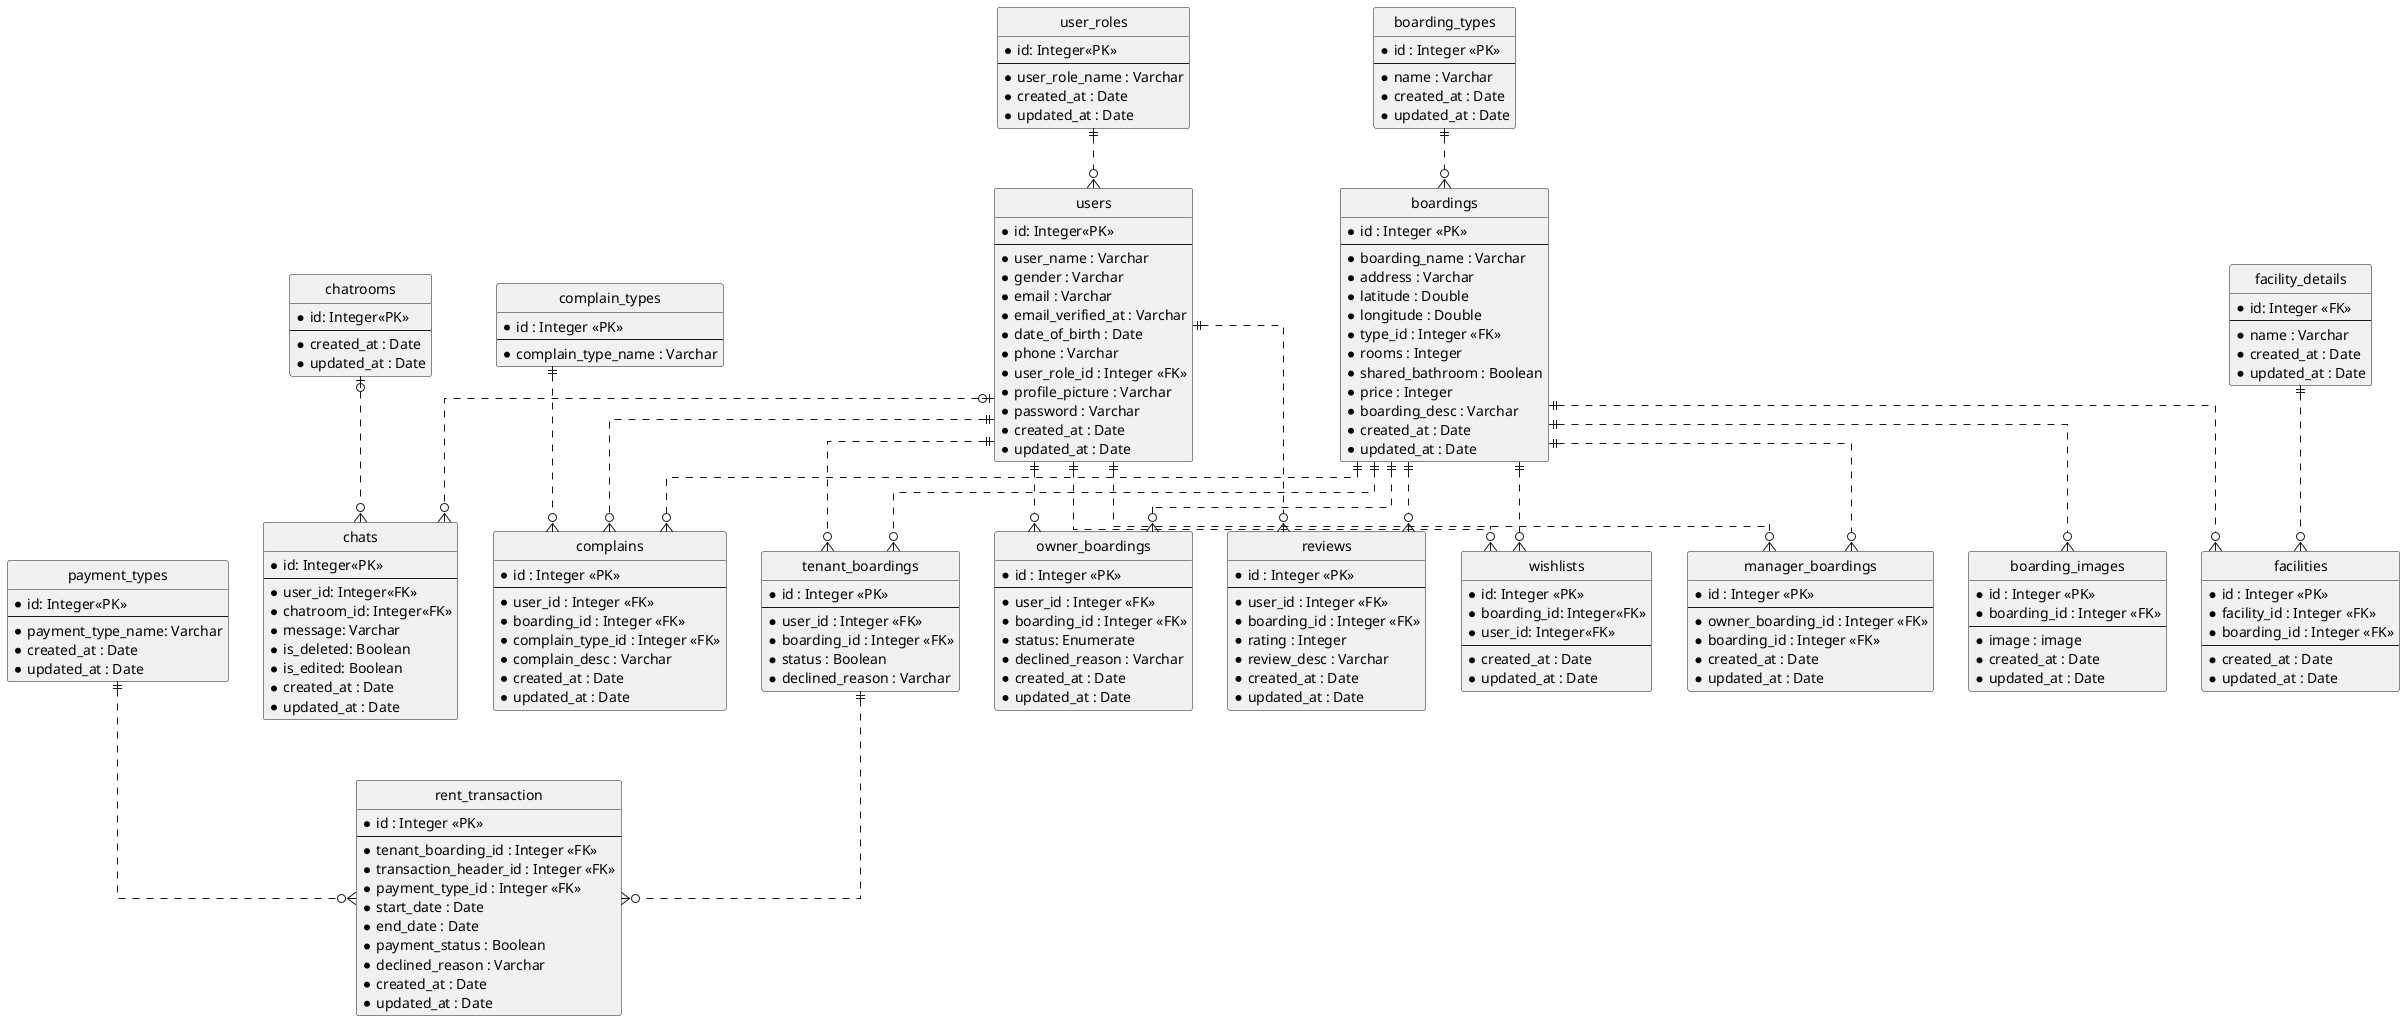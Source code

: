 @startuml
' hide the spot
hide circle

' avoid problems with angled crows feet
skinparam linetype ortho

entity "users" as usr {
  *id: Integer<<PK>>
  --
  *user_name : Varchar
  *gender : Varchar
  *email : Varchar
  *email_verified_at : Varchar
  *date_of_birth : Date
  *phone : Varchar
  *user_role_id : Integer <<FK>>
  *profile_picture : Varchar
  *password : Varchar
  *created_at : Date
  *updated_at : Date
}

entity "user_roles" as usrl {
  *id: Integer<<PK>>
  --
  *user_role_name : Varchar
  *created_at : Date
  *updated_at : Date
}

entity "boarding_types" as bht {
  *id : Integer <<PK>>
  --
  *name : Varchar
  *created_at : Date
  *updated_at : Date
}

entity "boardings" as bh {
  *id : Integer <<PK>>
  --
  *boarding_name : Varchar
  *address : Varchar
  *latitude : Double
  *longitude : Double
  *type_id : Integer <<FK>>
  *rooms : Integer
  *shared_bathroom : Boolean
  *price : Integer
  *boarding_desc : Varchar
  *created_at : Date
  *updated_at : Date
}

entity "tenant_boardings" as tb {
  *id : Integer <<PK>>
  --
  *user_id : Integer <<FK>>
  *boarding_id : Integer <<FK>>
  *status : Boolean
  *declined_reason : Varchar
}

entity "facility_details" as fd {
  *id: Integer <<FK>>
  --
  *name : Varchar
  *created_at : Date
  *updated_at : Date
}

' Composite key
entity "facilities" as f {
  *id : Integer <<PK>>
  *facility_id : Integer <<FK>>
  *boarding_id : Integer <<FK>>
  --
  *created_at : Date
  *updated_at : Date
}

entity "boarding_images" as bhi {
  *id : Integer <<PK>>
  *boarding_id : Integer <<FK>>
  --
  *image : image
  *created_at : Date
  *updated_at : Date
}

entity "rent_transaction" as rt {
  *id : Integer <<PK>>
  --
  *tenant_boarding_id : Integer <<FK>>
  *transaction_header_id : Integer <<FK>> 
  *payment_type_id : Integer <<FK>>
  *start_date : Date
  *end_date : Date
  *payment_status : Boolean
  *declined_reason : Varchar
  *created_at : Date
  *updated_at : Date
}

' entity "boarding_status" as bhst{
'     *id : Integer <<PK>>
'     --
'     *name : Varchar
'     *created_at : Date
'     *updated_at : Date
' }


entity "owner_boardings" as lobh {
  *id : Integer <<PK>>
  --
  *user_id : Integer <<FK>>
  *boarding_id : Integer <<FK>>
  *status: Enumerate
  *declined_reason : Varchar
  *created_at : Date
  *updated_at : Date
}

entity "manager_boardings" as mabh {
  *id : Integer <<PK>>
  --
  *owner_boarding_id : Integer <<FK>>
  *boarding_id : Integer <<FK>>
  *created_at : Date
  *updated_at : Date
}

entity "complain_types" as cmplnt {
  *id : Integer <<PK>>
  --
  *complain_type_name : Varchar
}

entity "reviews" as rvw {
  *id : Integer <<PK>>
  --
  *user_id : Integer <<FK>>
  *boarding_id : Integer <<FK>>
  *rating : Integer
  *review_desc : Varchar
  *created_at : Date
  *updated_at : Date
}

entity "complains" as cmpln {
  *id : Integer <<PK>>
  --
  *user_id : Integer <<FK>>
  *boarding_id : Integer <<FK>>
  *complain_type_id : Integer <<FK>>
  *complain_desc : Varchar
  *created_at : Date
  *updated_at : Date
}

' Composite key
entity "wishlists" as fr {
  *id: Integer <<PK>>
  *boarding_id: Integer<<FK>>
  *user_id: Integer<<FK>>
  --
  *created_at : Date
  *updated_at : Date
}

entity "payment_types" as pymnt {
  *id: Integer<<PK>>
  --
  *payment_type_name: Varchar
  *created_at : Date
  *updated_at : Date
}

entity "chats" as cht {
  *id: Integer<<PK>>
  --
  *user_id: Integer<<FK>>
  *chatroom_id: Integer<<FK>>
  *message: Varchar
  *is_deleted: Boolean
  *is_edited: Boolean
  *created_at : Date
  *updated_at : Date
}

entity "chatrooms" as chtrm {
  *id: Integer<<PK>>
  --
  *created_at : Date
  *updated_at : Date
}

usrl ||..o{usr
bh ||..o{ bhi
bh ||..o{ f
fd ||..o{ f

usr ||..o{ tb
bh ||..o{ tb

tb ||..o{ rt
pymnt ||..o{ rt

usr ||..o{ lobh
bh ||..o{ lobh

usr ||..o{ mabh
bh ||.o{ mabh
' lobh ||..|| mabh

usr ||..o{ rvw
bh ||..o{ rvw

usr ||..o{ cmpln
bh ||..o{ cmpln
cmplnt ||..o{ cmpln

bht ||..o{ bh


usr ||..o{ fr
bh ||..o{ fr

usr |o..o{ cht
chtrm |o..o{ cht

@enduml


' https://plantuml.com/ie-diagram
' * Meaning
' optional attribute
'   **optional bold attribute
'   * mandatory bold attribute